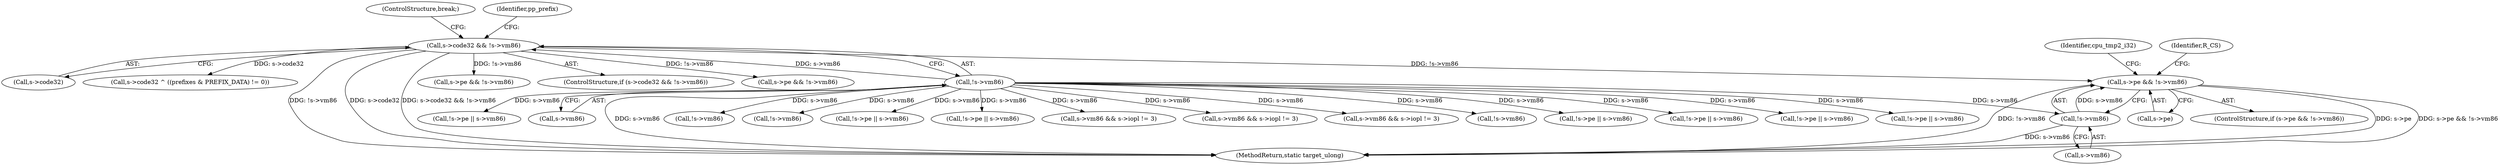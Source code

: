 digraph "0_qemu_30663fd26c0307e414622c7a8607fbc04f92ec14@pointer" {
"1002285" [label="(Call,s->pe && !s->vm86)"];
"1000774" [label="(Call,s->code32 && !s->vm86)"];
"1000778" [label="(Call,!s->vm86)"];
"1002289" [label="(Call,!s->vm86)"];
"1000779" [label="(Call,s->vm86)"];
"1006088" [label="(Call,!s->vm86)"];
"1002289" [label="(Call,!s->vm86)"];
"1002199" [label="(Call,s->pe && !s->vm86)"];
"1007660" [label="(Call,!s->vm86)"];
"1008453" [label="(Call,!s->pe || s->vm86)"];
"1002295" [label="(Identifier,cpu_tmp2_i32)"];
"1002285" [label="(Call,s->pe && !s->vm86)"];
"1000775" [label="(Call,s->code32)"];
"1009870" [label="(Call,!s->pe || s->vm86)"];
"1002284" [label="(ControlStructure,if (s->pe && !s->vm86))"];
"1000970" [label="(Call,s->code32 ^ ((prefixes & PREFIX_DATA) != 0))"];
"1006596" [label="(Call,s->vm86 && s->iopl != 3)"];
"1006561" [label="(Call,s->vm86 && s->iopl != 3)"];
"1007587" [label="(Call,s->vm86 && s->iopl != 3)"];
"1002203" [label="(Call,!s->vm86)"];
"1002290" [label="(Call,s->vm86)"];
"1008406" [label="(Call,!s->pe || s->vm86)"];
"1009717" [label="(Call,!s->pe || s->vm86)"];
"1008282" [label="(Call,!s->pe || s->vm86)"];
"1008367" [label="(Call,!s->pe || s->vm86)"];
"1011840" [label="(MethodReturn,static target_ulong)"];
"1002312" [label="(Identifier,R_CS)"];
"1002286" [label="(Call,s->pe)"];
"1000778" [label="(Call,!s->vm86)"];
"1006084" [label="(Call,s->pe && !s->vm86)"];
"1000774" [label="(Call,s->code32 && !s->vm86)"];
"1008321" [label="(Call,!s->pe || s->vm86)"];
"1000941" [label="(ControlStructure,break;)"];
"1000773" [label="(ControlStructure,if (s->code32 && !s->vm86))"];
"1000785" [label="(Identifier,pp_prefix)"];
"1002285" -> "1002284"  [label="AST: "];
"1002285" -> "1002286"  [label="CFG: "];
"1002285" -> "1002289"  [label="CFG: "];
"1002286" -> "1002285"  [label="AST: "];
"1002289" -> "1002285"  [label="AST: "];
"1002295" -> "1002285"  [label="CFG: "];
"1002312" -> "1002285"  [label="CFG: "];
"1002285" -> "1011840"  [label="DDG: s->pe"];
"1002285" -> "1011840"  [label="DDG: s->pe && !s->vm86"];
"1002285" -> "1011840"  [label="DDG: !s->vm86"];
"1000774" -> "1002285"  [label="DDG: !s->vm86"];
"1002289" -> "1002285"  [label="DDG: s->vm86"];
"1000774" -> "1000773"  [label="AST: "];
"1000774" -> "1000775"  [label="CFG: "];
"1000774" -> "1000778"  [label="CFG: "];
"1000775" -> "1000774"  [label="AST: "];
"1000778" -> "1000774"  [label="AST: "];
"1000785" -> "1000774"  [label="CFG: "];
"1000941" -> "1000774"  [label="CFG: "];
"1000774" -> "1011840"  [label="DDG: s->code32 && !s->vm86"];
"1000774" -> "1011840"  [label="DDG: !s->vm86"];
"1000774" -> "1011840"  [label="DDG: s->code32"];
"1000778" -> "1000774"  [label="DDG: s->vm86"];
"1000774" -> "1000970"  [label="DDG: s->code32"];
"1000774" -> "1002199"  [label="DDG: !s->vm86"];
"1000774" -> "1006084"  [label="DDG: !s->vm86"];
"1000778" -> "1000779"  [label="CFG: "];
"1000779" -> "1000778"  [label="AST: "];
"1000778" -> "1011840"  [label="DDG: s->vm86"];
"1000778" -> "1002203"  [label="DDG: s->vm86"];
"1000778" -> "1002289"  [label="DDG: s->vm86"];
"1000778" -> "1006088"  [label="DDG: s->vm86"];
"1000778" -> "1006561"  [label="DDG: s->vm86"];
"1000778" -> "1006596"  [label="DDG: s->vm86"];
"1000778" -> "1007587"  [label="DDG: s->vm86"];
"1000778" -> "1007660"  [label="DDG: s->vm86"];
"1000778" -> "1008282"  [label="DDG: s->vm86"];
"1000778" -> "1008321"  [label="DDG: s->vm86"];
"1000778" -> "1008367"  [label="DDG: s->vm86"];
"1000778" -> "1008406"  [label="DDG: s->vm86"];
"1000778" -> "1008453"  [label="DDG: s->vm86"];
"1000778" -> "1009717"  [label="DDG: s->vm86"];
"1000778" -> "1009870"  [label="DDG: s->vm86"];
"1002289" -> "1002290"  [label="CFG: "];
"1002290" -> "1002289"  [label="AST: "];
"1002289" -> "1011840"  [label="DDG: s->vm86"];
}
